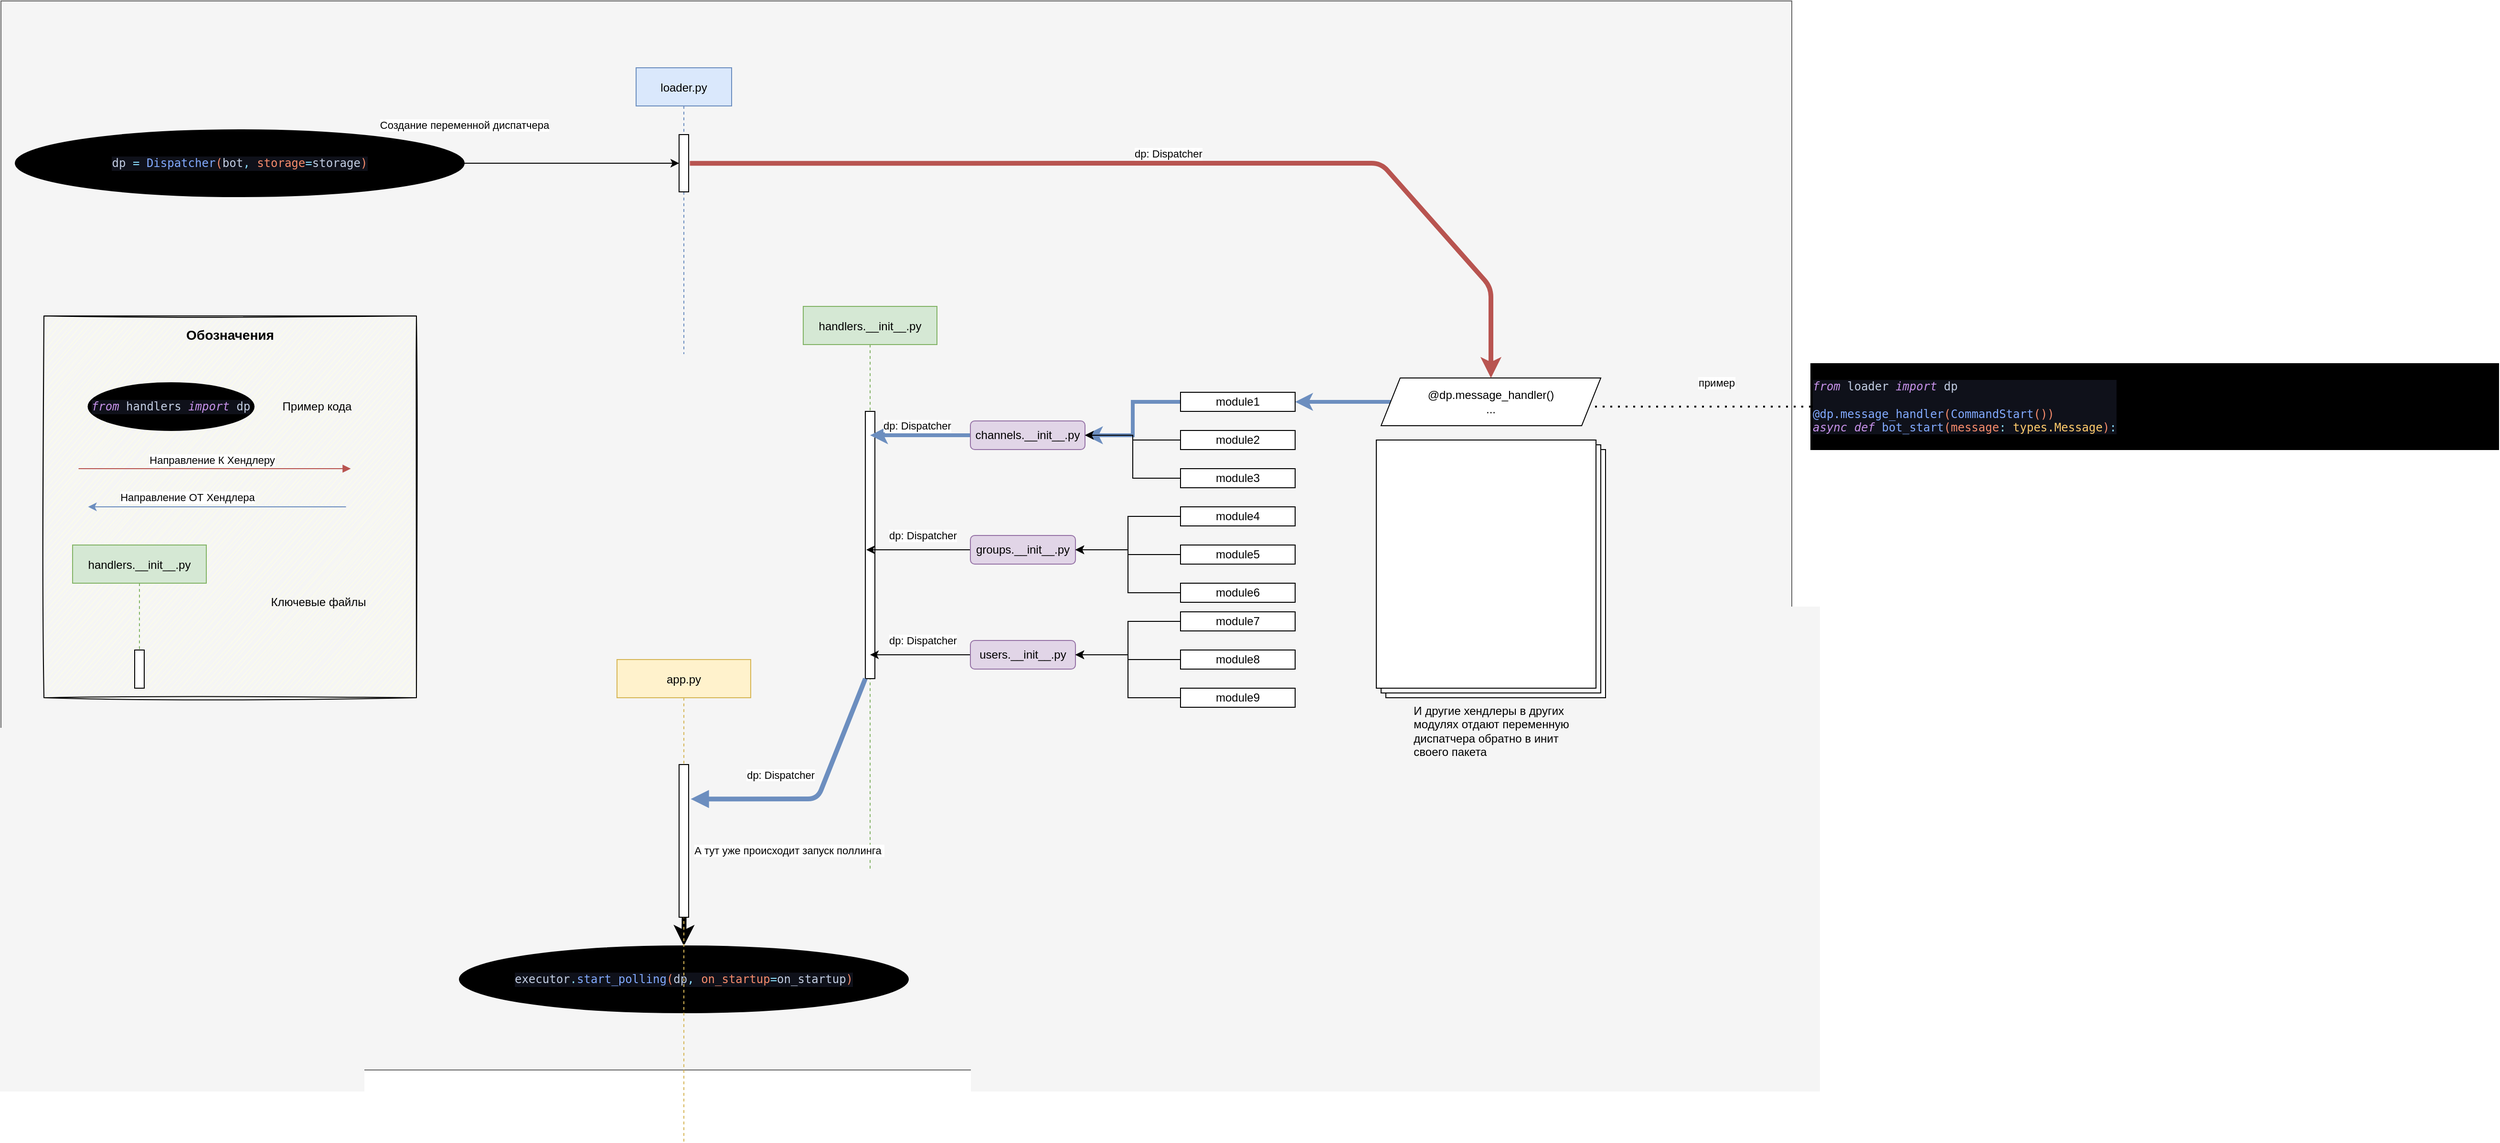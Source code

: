 <mxfile version="13.10.9" type="github">
  <diagram id="kgpKYQtTHZ0yAKxKKP6v" name="Page-1">
    <mxGraphModel dx="3946" dy="5532" grid="1" gridSize="10" guides="1" tooltips="1" connect="1" arrows="1" fold="1" page="1" pageScale="1" pageWidth="850" pageHeight="1100" math="0" shadow="0">
      <root>
        <mxCell id="0" />
        <mxCell id="1" parent="0" />
        <mxCell id="L4s6R9UhhCUD0O3jiBms-93" value="" style="rounded=0;whiteSpace=wrap;html=1;fillColor=#f5f5f5;fontSize=14;align=left;strokeColor=#666666;fontColor=#333333;" vertex="1" parent="1">
          <mxGeometry x="-425" y="-260" width="1875" height="1120" as="geometry" />
        </mxCell>
        <mxCell id="L4s6R9UhhCUD0O3jiBms-70" value="" style="rounded=0;whiteSpace=wrap;html=1;align=left;fillColor=#FEFFE6;glass=0;sketch=1;" vertex="1" parent="1">
          <mxGeometry x="-380" y="70" width="390" height="400" as="geometry" />
        </mxCell>
        <mxCell id="3nuBFxr9cyL0pnOWT2aG-1" value="loader.py" style="shape=umlLifeline;perimeter=lifelinePerimeter;container=1;collapsible=0;recursiveResize=0;rounded=0;shadow=0;strokeWidth=1;fillColor=#dae8fc;strokeColor=#6c8ebf;" parent="1" vertex="1">
          <mxGeometry x="240" y="-190" width="100" height="300" as="geometry" />
        </mxCell>
        <mxCell id="3nuBFxr9cyL0pnOWT2aG-2" value="" style="points=[];perimeter=orthogonalPerimeter;rounded=0;shadow=0;strokeWidth=1;" parent="3nuBFxr9cyL0pnOWT2aG-1" vertex="1">
          <mxGeometry x="45" y="70" width="10" height="60" as="geometry" />
        </mxCell>
        <mxCell id="3nuBFxr9cyL0pnOWT2aG-5" value="handlers.__init__.py" style="shape=umlLifeline;perimeter=lifelinePerimeter;container=1;collapsible=0;recursiveResize=0;rounded=0;shadow=0;strokeWidth=1;fillColor=#d5e8d4;strokeColor=#82b366;" parent="1" vertex="1">
          <mxGeometry x="415" y="60" width="140" height="590" as="geometry" />
        </mxCell>
        <mxCell id="3nuBFxr9cyL0pnOWT2aG-6" value="" style="points=[];perimeter=orthogonalPerimeter;rounded=0;shadow=0;strokeWidth=1;" parent="3nuBFxr9cyL0pnOWT2aG-5" vertex="1">
          <mxGeometry x="65" y="110" width="10" height="280" as="geometry" />
        </mxCell>
        <mxCell id="3nuBFxr9cyL0pnOWT2aG-9" value="dp: Dispatcher" style="verticalAlign=bottom;endArrow=block;entryX=1.224;entryY=0.226;shadow=0;strokeWidth=5;fillColor=#dae8fc;strokeColor=#6c8ebf;entryDx=0;entryDy=0;entryPerimeter=0;" parent="1" source="3nuBFxr9cyL0pnOWT2aG-6" target="L4s6R9UhhCUD0O3jiBms-100" edge="1">
          <mxGeometry x="0.298" y="-16" relative="1" as="geometry">
            <mxPoint x="240" y="200" as="sourcePoint" />
            <mxPoint x="213.75" y="520" as="targetPoint" />
            <Array as="points">
              <mxPoint x="430" y="576" />
            </Array>
            <mxPoint as="offset" />
          </mxGeometry>
        </mxCell>
        <mxCell id="L4s6R9UhhCUD0O3jiBms-15" style="edgeStyle=orthogonalEdgeStyle;rounded=0;orthogonalLoop=1;jettySize=auto;html=1;fillColor=#dae8fc;strokeColor=#6c8ebf;exitX=0;exitY=0.5;exitDx=0;exitDy=0;strokeWidth=4;" edge="1" parent="1" source="L4s6R9UhhCUD0O3jiBms-6" target="3nuBFxr9cyL0pnOWT2aG-5">
          <mxGeometry relative="1" as="geometry">
            <Array as="points">
              <mxPoint x="600" y="195" />
              <mxPoint x="600" y="195" />
            </Array>
          </mxGeometry>
        </mxCell>
        <mxCell id="L4s6R9UhhCUD0O3jiBms-17" value="dp: Dispatcher" style="edgeLabel;html=1;align=center;verticalAlign=middle;resizable=0;points=[];" vertex="1" connectable="0" parent="L4s6R9UhhCUD0O3jiBms-15">
          <mxGeometry x="0.254" relative="1" as="geometry">
            <mxPoint x="2.5" y="-10" as="offset" />
          </mxGeometry>
        </mxCell>
        <mxCell id="L4s6R9UhhCUD0O3jiBms-6" value="channels.__init__.py" style="rounded=1;whiteSpace=wrap;html=1;fillColor=#e1d5e7;strokeColor=#9673a6;" vertex="1" parent="1">
          <mxGeometry x="590" y="180" width="120" height="30" as="geometry" />
        </mxCell>
        <mxCell id="L4s6R9UhhCUD0O3jiBms-20" style="edgeStyle=orthogonalEdgeStyle;rounded=0;orthogonalLoop=1;jettySize=auto;html=1;" edge="1" parent="1" source="L4s6R9UhhCUD0O3jiBms-22">
          <mxGeometry relative="1" as="geometry">
            <mxPoint x="481" y="315" as="targetPoint" />
            <Array as="points">
              <mxPoint x="481" y="315" />
            </Array>
          </mxGeometry>
        </mxCell>
        <mxCell id="L4s6R9UhhCUD0O3jiBms-21" value="dp: Dispatcher" style="edgeLabel;html=1;align=center;verticalAlign=middle;resizable=0;points=[];" vertex="1" connectable="0" parent="L4s6R9UhhCUD0O3jiBms-20">
          <mxGeometry x="0.254" relative="1" as="geometry">
            <mxPoint x="18.57" y="-15.0" as="offset" />
          </mxGeometry>
        </mxCell>
        <mxCell id="L4s6R9UhhCUD0O3jiBms-22" value="groups.__init__.py" style="rounded=1;whiteSpace=wrap;html=1;fillColor=#e1d5e7;strokeColor=#9673a6;" vertex="1" parent="1">
          <mxGeometry x="590" y="300" width="110" height="30" as="geometry" />
        </mxCell>
        <mxCell id="L4s6R9UhhCUD0O3jiBms-26" style="edgeStyle=orthogonalEdgeStyle;rounded=0;orthogonalLoop=1;jettySize=auto;html=1;" edge="1" parent="1" source="L4s6R9UhhCUD0O3jiBms-28" target="3nuBFxr9cyL0pnOWT2aG-5">
          <mxGeometry relative="1" as="geometry">
            <mxPoint x="499.667" y="460.11" as="targetPoint" />
            <Array as="points">
              <mxPoint x="560" y="425" />
              <mxPoint x="560" y="425" />
            </Array>
          </mxGeometry>
        </mxCell>
        <mxCell id="L4s6R9UhhCUD0O3jiBms-27" value="dp: Dispatcher" style="edgeLabel;html=1;align=center;verticalAlign=middle;resizable=0;points=[];" vertex="1" connectable="0" parent="L4s6R9UhhCUD0O3jiBms-26">
          <mxGeometry x="0.254" relative="1" as="geometry">
            <mxPoint x="15.71" y="-15" as="offset" />
          </mxGeometry>
        </mxCell>
        <mxCell id="L4s6R9UhhCUD0O3jiBms-28" value="users.__init__.py" style="rounded=1;whiteSpace=wrap;html=1;fillColor=#e1d5e7;strokeColor=#9673a6;" vertex="1" parent="1">
          <mxGeometry x="590" y="410" width="110" height="30" as="geometry" />
        </mxCell>
        <mxCell id="L4s6R9UhhCUD0O3jiBms-61" value="А тут уже происходит запуск поллинга&amp;nbsp;" style="edgeStyle=orthogonalEdgeStyle;rounded=0;orthogonalLoop=1;jettySize=auto;html=1;strokeWidth=5;" edge="1" parent="1" target="L4s6R9UhhCUD0O3jiBms-60">
          <mxGeometry x="-0.538" y="110" relative="1" as="geometry">
            <mxPoint x="290.059" y="600" as="sourcePoint" />
            <mxPoint y="1" as="offset" />
          </mxGeometry>
        </mxCell>
        <mxCell id="L4s6R9UhhCUD0O3jiBms-49" value="" style="edgeStyle=orthogonalEdgeStyle;rounded=0;orthogonalLoop=1;jettySize=auto;html=1;fillColor=#dae8fc;strokeColor=#6c8ebf;exitX=0;exitY=0.5;exitDx=0;exitDy=0;entryX=1;entryY=0.5;entryDx=0;entryDy=0;strokeWidth=4;" edge="1" parent="1" source="L4s6R9UhhCUD0O3jiBms-48" target="L4s6R9UhhCUD0O3jiBms-29">
          <mxGeometry relative="1" as="geometry">
            <mxPoint x="950" y="120" as="targetPoint" />
          </mxGeometry>
        </mxCell>
        <mxCell id="L4s6R9UhhCUD0O3jiBms-79" style="edgeStyle=orthogonalEdgeStyle;rounded=0;orthogonalLoop=1;jettySize=auto;html=1;entryX=1;entryY=0.5;entryDx=0;entryDy=0;fillColor=#dae8fc;strokeColor=#6c8ebf;strokeWidth=4;" edge="1" parent="1" source="L4s6R9UhhCUD0O3jiBms-29" target="L4s6R9UhhCUD0O3jiBms-6">
          <mxGeometry relative="1" as="geometry" />
        </mxCell>
        <mxCell id="L4s6R9UhhCUD0O3jiBms-29" value="module1" style="rounded=0;whiteSpace=wrap;html=1;" vertex="1" parent="1">
          <mxGeometry x="810" y="150" width="120" height="20" as="geometry" />
        </mxCell>
        <mxCell id="L4s6R9UhhCUD0O3jiBms-81" style="edgeStyle=orthogonalEdgeStyle;rounded=0;orthogonalLoop=1;jettySize=auto;html=1;" edge="1" parent="1" source="L4s6R9UhhCUD0O3jiBms-30" target="L4s6R9UhhCUD0O3jiBms-6">
          <mxGeometry relative="1" as="geometry" />
        </mxCell>
        <mxCell id="L4s6R9UhhCUD0O3jiBms-30" value="&lt;span&gt;module2&lt;/span&gt;" style="rounded=0;whiteSpace=wrap;html=1;" vertex="1" parent="1">
          <mxGeometry x="810" y="190" width="120" height="20" as="geometry" />
        </mxCell>
        <mxCell id="L4s6R9UhhCUD0O3jiBms-82" style="edgeStyle=orthogonalEdgeStyle;rounded=0;orthogonalLoop=1;jettySize=auto;html=1;entryX=1;entryY=0.5;entryDx=0;entryDy=0;" edge="1" parent="1" source="L4s6R9UhhCUD0O3jiBms-31" target="L4s6R9UhhCUD0O3jiBms-6">
          <mxGeometry relative="1" as="geometry" />
        </mxCell>
        <mxCell id="L4s6R9UhhCUD0O3jiBms-31" value="&lt;span&gt;module3&lt;/span&gt;" style="rounded=0;whiteSpace=wrap;html=1;" vertex="1" parent="1">
          <mxGeometry x="810" y="230" width="120" height="20" as="geometry" />
        </mxCell>
        <mxCell id="L4s6R9UhhCUD0O3jiBms-83" style="edgeStyle=orthogonalEdgeStyle;rounded=0;orthogonalLoop=1;jettySize=auto;html=1;entryX=1;entryY=0.5;entryDx=0;entryDy=0;" edge="1" parent="1" source="L4s6R9UhhCUD0O3jiBms-36" target="L4s6R9UhhCUD0O3jiBms-22">
          <mxGeometry relative="1" as="geometry" />
        </mxCell>
        <mxCell id="L4s6R9UhhCUD0O3jiBms-36" value="&lt;span&gt;module4&lt;/span&gt;" style="rounded=0;whiteSpace=wrap;html=1;" vertex="1" parent="1">
          <mxGeometry x="810" y="270" width="120" height="20" as="geometry" />
        </mxCell>
        <mxCell id="L4s6R9UhhCUD0O3jiBms-84" style="edgeStyle=orthogonalEdgeStyle;rounded=0;orthogonalLoop=1;jettySize=auto;html=1;entryX=1;entryY=0.5;entryDx=0;entryDy=0;" edge="1" parent="1" source="L4s6R9UhhCUD0O3jiBms-37" target="L4s6R9UhhCUD0O3jiBms-22">
          <mxGeometry relative="1" as="geometry" />
        </mxCell>
        <mxCell id="L4s6R9UhhCUD0O3jiBms-37" value="&lt;span&gt;module5&lt;/span&gt;" style="rounded=0;whiteSpace=wrap;html=1;" vertex="1" parent="1">
          <mxGeometry x="810" y="310" width="120" height="20" as="geometry" />
        </mxCell>
        <mxCell id="L4s6R9UhhCUD0O3jiBms-85" style="edgeStyle=orthogonalEdgeStyle;rounded=0;orthogonalLoop=1;jettySize=auto;html=1;entryX=1;entryY=0.5;entryDx=0;entryDy=0;" edge="1" parent="1" source="L4s6R9UhhCUD0O3jiBms-38" target="L4s6R9UhhCUD0O3jiBms-22">
          <mxGeometry relative="1" as="geometry" />
        </mxCell>
        <mxCell id="L4s6R9UhhCUD0O3jiBms-38" value="&lt;span&gt;module6&lt;/span&gt;" style="rounded=0;whiteSpace=wrap;html=1;" vertex="1" parent="1">
          <mxGeometry x="810" y="350" width="120" height="20" as="geometry" />
        </mxCell>
        <mxCell id="L4s6R9UhhCUD0O3jiBms-86" style="edgeStyle=orthogonalEdgeStyle;rounded=0;orthogonalLoop=1;jettySize=auto;html=1;entryX=1;entryY=0.5;entryDx=0;entryDy=0;" edge="1" parent="1" source="L4s6R9UhhCUD0O3jiBms-42" target="L4s6R9UhhCUD0O3jiBms-28">
          <mxGeometry relative="1" as="geometry" />
        </mxCell>
        <mxCell id="L4s6R9UhhCUD0O3jiBms-42" value="&lt;span&gt;module7&lt;/span&gt;" style="rounded=0;whiteSpace=wrap;html=1;" vertex="1" parent="1">
          <mxGeometry x="810" y="380" width="120" height="20" as="geometry" />
        </mxCell>
        <mxCell id="L4s6R9UhhCUD0O3jiBms-87" style="edgeStyle=orthogonalEdgeStyle;rounded=0;orthogonalLoop=1;jettySize=auto;html=1;entryX=1;entryY=0.5;entryDx=0;entryDy=0;" edge="1" parent="1" source="L4s6R9UhhCUD0O3jiBms-43" target="L4s6R9UhhCUD0O3jiBms-28">
          <mxGeometry relative="1" as="geometry" />
        </mxCell>
        <mxCell id="L4s6R9UhhCUD0O3jiBms-43" value="&lt;span&gt;module8&lt;/span&gt;" style="rounded=0;whiteSpace=wrap;html=1;" vertex="1" parent="1">
          <mxGeometry x="810" y="420" width="120" height="20" as="geometry" />
        </mxCell>
        <mxCell id="L4s6R9UhhCUD0O3jiBms-88" style="edgeStyle=orthogonalEdgeStyle;rounded=0;orthogonalLoop=1;jettySize=auto;html=1;entryX=1;entryY=0.5;entryDx=0;entryDy=0;" edge="1" parent="1" source="L4s6R9UhhCUD0O3jiBms-44" target="L4s6R9UhhCUD0O3jiBms-28">
          <mxGeometry relative="1" as="geometry" />
        </mxCell>
        <mxCell id="L4s6R9UhhCUD0O3jiBms-44" value="&lt;span&gt;module9&lt;/span&gt;" style="rounded=0;whiteSpace=wrap;html=1;" vertex="1" parent="1">
          <mxGeometry x="810" y="460" width="120" height="20" as="geometry" />
        </mxCell>
        <mxCell id="L4s6R9UhhCUD0O3jiBms-48" value="@dp.message_handler()&lt;br&gt;..." style="shape=parallelogram;perimeter=parallelogramPerimeter;whiteSpace=wrap;html=1;fixedSize=1;rounded=0;" vertex="1" parent="1">
          <mxGeometry x="1020" y="135" width="230" height="50" as="geometry" />
        </mxCell>
        <mxCell id="L4s6R9UhhCUD0O3jiBms-58" value="&lt;div style=&quot;text-align: justify&quot;&gt;&lt;span&gt;И другие хендлеры в других &lt;br&gt;модулях отдают переменную &lt;br&gt;диспатчера обратно в инит &lt;br&gt;своего пакета&lt;/span&gt;&lt;/div&gt;" style="verticalLabelPosition=bottom;verticalAlign=top;html=1;shape=mxgraph.basic.layered_rect;dx=10;outlineConnect=0;" vertex="1" parent="1">
          <mxGeometry x="1015" y="200" width="240" height="270" as="geometry" />
        </mxCell>
        <mxCell id="L4s6R9UhhCUD0O3jiBms-60" value="&lt;pre style=&quot;background-color: #0f111a ; color: #c3cee3 ; font-family: &amp;#34;jetbrains mono&amp;#34; , monospace ; font-size: 9 0pt&quot;&gt;executor&lt;span style=&quot;color: #89ddff&quot;&gt;.&lt;/span&gt;&lt;span style=&quot;color: #82aaff&quot;&gt;start_polling&lt;/span&gt;&lt;span style=&quot;color: #f78c6c&quot;&gt;(&lt;/span&gt;dp&lt;span style=&quot;color: #89ddff&quot;&gt;, &lt;/span&gt;&lt;span style=&quot;color: #f78c6c&quot;&gt;on_startup&lt;/span&gt;&lt;span style=&quot;color: #89ddff&quot;&gt;=&lt;/span&gt;on_startup&lt;span style=&quot;color: #f78c6c&quot;&gt;)&lt;/span&gt;&lt;/pre&gt;" style="ellipse;whiteSpace=wrap;html=1;rounded=0;shadow=0;strokeWidth=1;fillColor=#000000;" vertex="1" parent="1">
          <mxGeometry x="55" y="730" width="470" height="70" as="geometry" />
        </mxCell>
        <mxCell id="L4s6R9UhhCUD0O3jiBms-63" value="Создание переменной диспатчера" style="edgeStyle=orthogonalEdgeStyle;rounded=0;orthogonalLoop=1;jettySize=auto;html=1;" edge="1" parent="1" source="L4s6R9UhhCUD0O3jiBms-62" target="3nuBFxr9cyL0pnOWT2aG-2">
          <mxGeometry x="-1" y="40" relative="1" as="geometry">
            <mxPoint as="offset" />
          </mxGeometry>
        </mxCell>
        <mxCell id="L4s6R9UhhCUD0O3jiBms-62" value="&lt;pre style=&quot;background-color: #0f111a ; color: #c3cee3 ; font-family: &amp;#34;jetbrains mono&amp;#34; , monospace ; font-size: 9 0pt&quot;&gt;&lt;pre style=&quot;font-family: &amp;#34;jetbrains mono&amp;#34; , monospace&quot;&gt;dp &lt;span style=&quot;color: #89ddff&quot;&gt;= &lt;/span&gt;&lt;span style=&quot;color: #82aaff&quot;&gt;Dispatcher&lt;/span&gt;&lt;span style=&quot;color: #f78c6c&quot;&gt;(&lt;/span&gt;bot&lt;span style=&quot;color: #89ddff&quot;&gt;, &lt;/span&gt;&lt;span style=&quot;color: #f78c6c&quot;&gt;storage&lt;/span&gt;&lt;span style=&quot;color: #89ddff&quot;&gt;=&lt;/span&gt;storage&lt;span style=&quot;color: #f78c6c&quot;&gt;)&lt;/span&gt;&lt;/pre&gt;&lt;/pre&gt;" style="ellipse;whiteSpace=wrap;html=1;rounded=0;shadow=0;strokeWidth=1;fillColor=#000000;" vertex="1" parent="1">
          <mxGeometry x="-410" y="-125" width="470" height="70" as="geometry" />
        </mxCell>
        <mxCell id="L4s6R9UhhCUD0O3jiBms-64" value="&lt;pre style=&quot;background-color: #0f111a ; color: #c3cee3 ; font-family: &amp;quot;jetbrains mono&amp;quot; , monospace ; font-size: 9 0pt&quot;&gt;&lt;span style=&quot;color: #c792ea ; font-style: italic&quot;&gt;from &lt;/span&gt;loader &lt;span style=&quot;color: #c792ea ; font-style: italic&quot;&gt;import &lt;/span&gt;dp&lt;br&gt;&lt;br&gt;&lt;span style=&quot;color: #82aaff&quot;&gt;@dp.message_handler&lt;/span&gt;&lt;span style=&quot;color: #f78c6c&quot;&gt;(&lt;/span&gt;&lt;span style=&quot;color: #82aaff&quot;&gt;CommandStart&lt;/span&gt;&lt;span style=&quot;color: #f78c6c&quot;&gt;())&lt;br&gt;&lt;/span&gt;&lt;span style=&quot;color: #c792ea ; font-style: italic&quot;&gt;async def &lt;/span&gt;&lt;span style=&quot;color: #82aaff&quot;&gt;bot_start&lt;/span&gt;&lt;span style=&quot;color: #f78c6c&quot;&gt;(message&lt;/span&gt;&lt;span style=&quot;color: #89ddff&quot;&gt;: &lt;/span&gt;&lt;span style=&quot;color: #ffcb6b&quot;&gt;types.Message&lt;/span&gt;&lt;span style=&quot;color: #f78c6c&quot;&gt;)&lt;/span&gt;&lt;span style=&quot;color: #89ddff&quot;&gt;:&lt;/span&gt;&lt;/pre&gt;" style="shape=parallelogram;perimeter=parallelogramPerimeter;whiteSpace=wrap;html=1;fixedSize=1;rounded=0;align=left;fillColor=#000000;size=-60;" vertex="1" parent="1">
          <mxGeometry x="1470" y="120" width="720" height="90" as="geometry" />
        </mxCell>
        <mxCell id="L4s6R9UhhCUD0O3jiBms-65" value="пример" style="endArrow=none;dashed=1;html=1;dashPattern=1 3;strokeWidth=2;" edge="1" parent="1" source="L4s6R9UhhCUD0O3jiBms-64">
          <mxGeometry x="-0.151" y="-25" width="50" height="50" relative="1" as="geometry">
            <mxPoint x="1239.289" y="215" as="sourcePoint" />
            <mxPoint x="1239.289" y="165" as="targetPoint" />
            <mxPoint x="-1" as="offset" />
          </mxGeometry>
        </mxCell>
        <mxCell id="L4s6R9UhhCUD0O3jiBms-67" value="Направление К Хендлеру" style="verticalAlign=bottom;endArrow=block;entryX=0;entryY=0;shadow=0;strokeWidth=1;fillColor=#f8cecc;strokeColor=#b85450;" edge="1" parent="1">
          <mxGeometry x="-0.018" relative="1" as="geometry">
            <mxPoint x="-343.75" y="230.0" as="sourcePoint" />
            <mxPoint x="-58.75" y="230.0" as="targetPoint" />
            <mxPoint as="offset" />
          </mxGeometry>
        </mxCell>
        <mxCell id="L4s6R9UhhCUD0O3jiBms-68" style="edgeStyle=orthogonalEdgeStyle;rounded=0;orthogonalLoop=1;jettySize=auto;html=1;fillColor=#dae8fc;strokeColor=#6c8ebf;" edge="1" parent="1">
          <mxGeometry relative="1" as="geometry">
            <mxPoint x="-63.75" y="270" as="sourcePoint" />
            <mxPoint x="-333.746" y="270" as="targetPoint" />
            <Array as="points">
              <mxPoint x="-113.75" y="270" />
              <mxPoint x="-113.75" y="270" />
            </Array>
          </mxGeometry>
        </mxCell>
        <mxCell id="L4s6R9UhhCUD0O3jiBms-69" value="Направление ОТ Хендлера" style="edgeLabel;html=1;align=center;verticalAlign=middle;resizable=0;points=[];" vertex="1" connectable="0" parent="L4s6R9UhhCUD0O3jiBms-68">
          <mxGeometry x="0.254" relative="1" as="geometry">
            <mxPoint x="2.5" y="-10" as="offset" />
          </mxGeometry>
        </mxCell>
        <mxCell id="L4s6R9UhhCUD0O3jiBms-71" value="&lt;pre style=&quot;background-color: #0f111a ; color: #c3cee3 ; font-family: &amp;#34;jetbrains mono&amp;#34; , monospace ; font-size: 9 0pt&quot;&gt;&lt;span style=&quot;color: #c792ea ; font-style: italic&quot;&gt;from &lt;/span&gt;handlers &lt;span style=&quot;color: #c792ea ; font-style: italic&quot;&gt;import &lt;/span&gt;dp&lt;/pre&gt;" style="ellipse;whiteSpace=wrap;html=1;rounded=0;shadow=0;strokeWidth=1;fillColor=#000000;" vertex="1" parent="1">
          <mxGeometry x="-333.75" y="140" width="173.75" height="50" as="geometry" />
        </mxCell>
        <mxCell id="L4s6R9UhhCUD0O3jiBms-72" value="Пример кода" style="text;html=1;strokeColor=none;fillColor=none;align=center;verticalAlign=middle;whiteSpace=wrap;rounded=0;" vertex="1" parent="1">
          <mxGeometry x="-143.75" y="155" width="100" height="20" as="geometry" />
        </mxCell>
        <mxCell id="L4s6R9UhhCUD0O3jiBms-74" value="dp: Dispatcher" style="endArrow=classic;html=1;exitX=1.124;exitY=0.502;exitDx=0;exitDy=0;exitPerimeter=0;entryX=0.5;entryY=0;entryDx=0;entryDy=0;fillColor=#f8cecc;strokeColor=#b85450;strokeWidth=5;" edge="1" parent="1" source="3nuBFxr9cyL0pnOWT2aG-2" target="L4s6R9UhhCUD0O3jiBms-48">
          <mxGeometry x="0.008" y="10" width="50" height="50" relative="1" as="geometry">
            <mxPoint x="320" y="90" as="sourcePoint" />
            <mxPoint x="1160" y="40" as="targetPoint" />
            <Array as="points">
              <mxPoint x="1020" y="-90" />
              <mxPoint x="1135" y="40" />
            </Array>
            <mxPoint x="1" as="offset" />
          </mxGeometry>
        </mxCell>
        <mxCell id="L4s6R9UhhCUD0O3jiBms-90" value="Обозначения" style="text;html=1;strokeColor=none;fillColor=none;align=center;verticalAlign=middle;whiteSpace=wrap;rounded=0;fontStyle=1;fontSize=14;" vertex="1" parent="1">
          <mxGeometry x="-205" y="80" width="40" height="20" as="geometry" />
        </mxCell>
        <mxCell id="L4s6R9UhhCUD0O3jiBms-94" value="handlers.__init__.py" style="shape=umlLifeline;perimeter=lifelinePerimeter;container=1;collapsible=0;recursiveResize=0;rounded=0;shadow=0;strokeWidth=1;fillColor=#d5e8d4;strokeColor=#82b366;" vertex="1" parent="1">
          <mxGeometry x="-350" y="310" width="140" height="150" as="geometry" />
        </mxCell>
        <mxCell id="L4s6R9UhhCUD0O3jiBms-95" value="" style="points=[];perimeter=orthogonalPerimeter;rounded=0;shadow=0;strokeWidth=1;" vertex="1" parent="L4s6R9UhhCUD0O3jiBms-94">
          <mxGeometry x="65" y="110" width="10" height="40" as="geometry" />
        </mxCell>
        <mxCell id="L4s6R9UhhCUD0O3jiBms-96" value="Ключевые файлы" style="text;html=1;strokeColor=none;fillColor=none;align=center;verticalAlign=middle;whiteSpace=wrap;rounded=0;" vertex="1" parent="1">
          <mxGeometry x="-165" y="360" width="145" height="20" as="geometry" />
        </mxCell>
        <mxCell id="L4s6R9UhhCUD0O3jiBms-99" value="app.py" style="shape=umlLifeline;perimeter=lifelinePerimeter;container=1;collapsible=0;recursiveResize=0;rounded=0;shadow=0;strokeWidth=1;fillColor=#fff2cc;strokeColor=#d6b656;" vertex="1" parent="1">
          <mxGeometry x="220" y="430" width="140" height="505" as="geometry" />
        </mxCell>
        <mxCell id="L4s6R9UhhCUD0O3jiBms-100" value="" style="points=[];perimeter=orthogonalPerimeter;rounded=0;shadow=0;strokeWidth=1;" vertex="1" parent="L4s6R9UhhCUD0O3jiBms-99">
          <mxGeometry x="65" y="110" width="10" height="160" as="geometry" />
        </mxCell>
      </root>
    </mxGraphModel>
  </diagram>
</mxfile>
